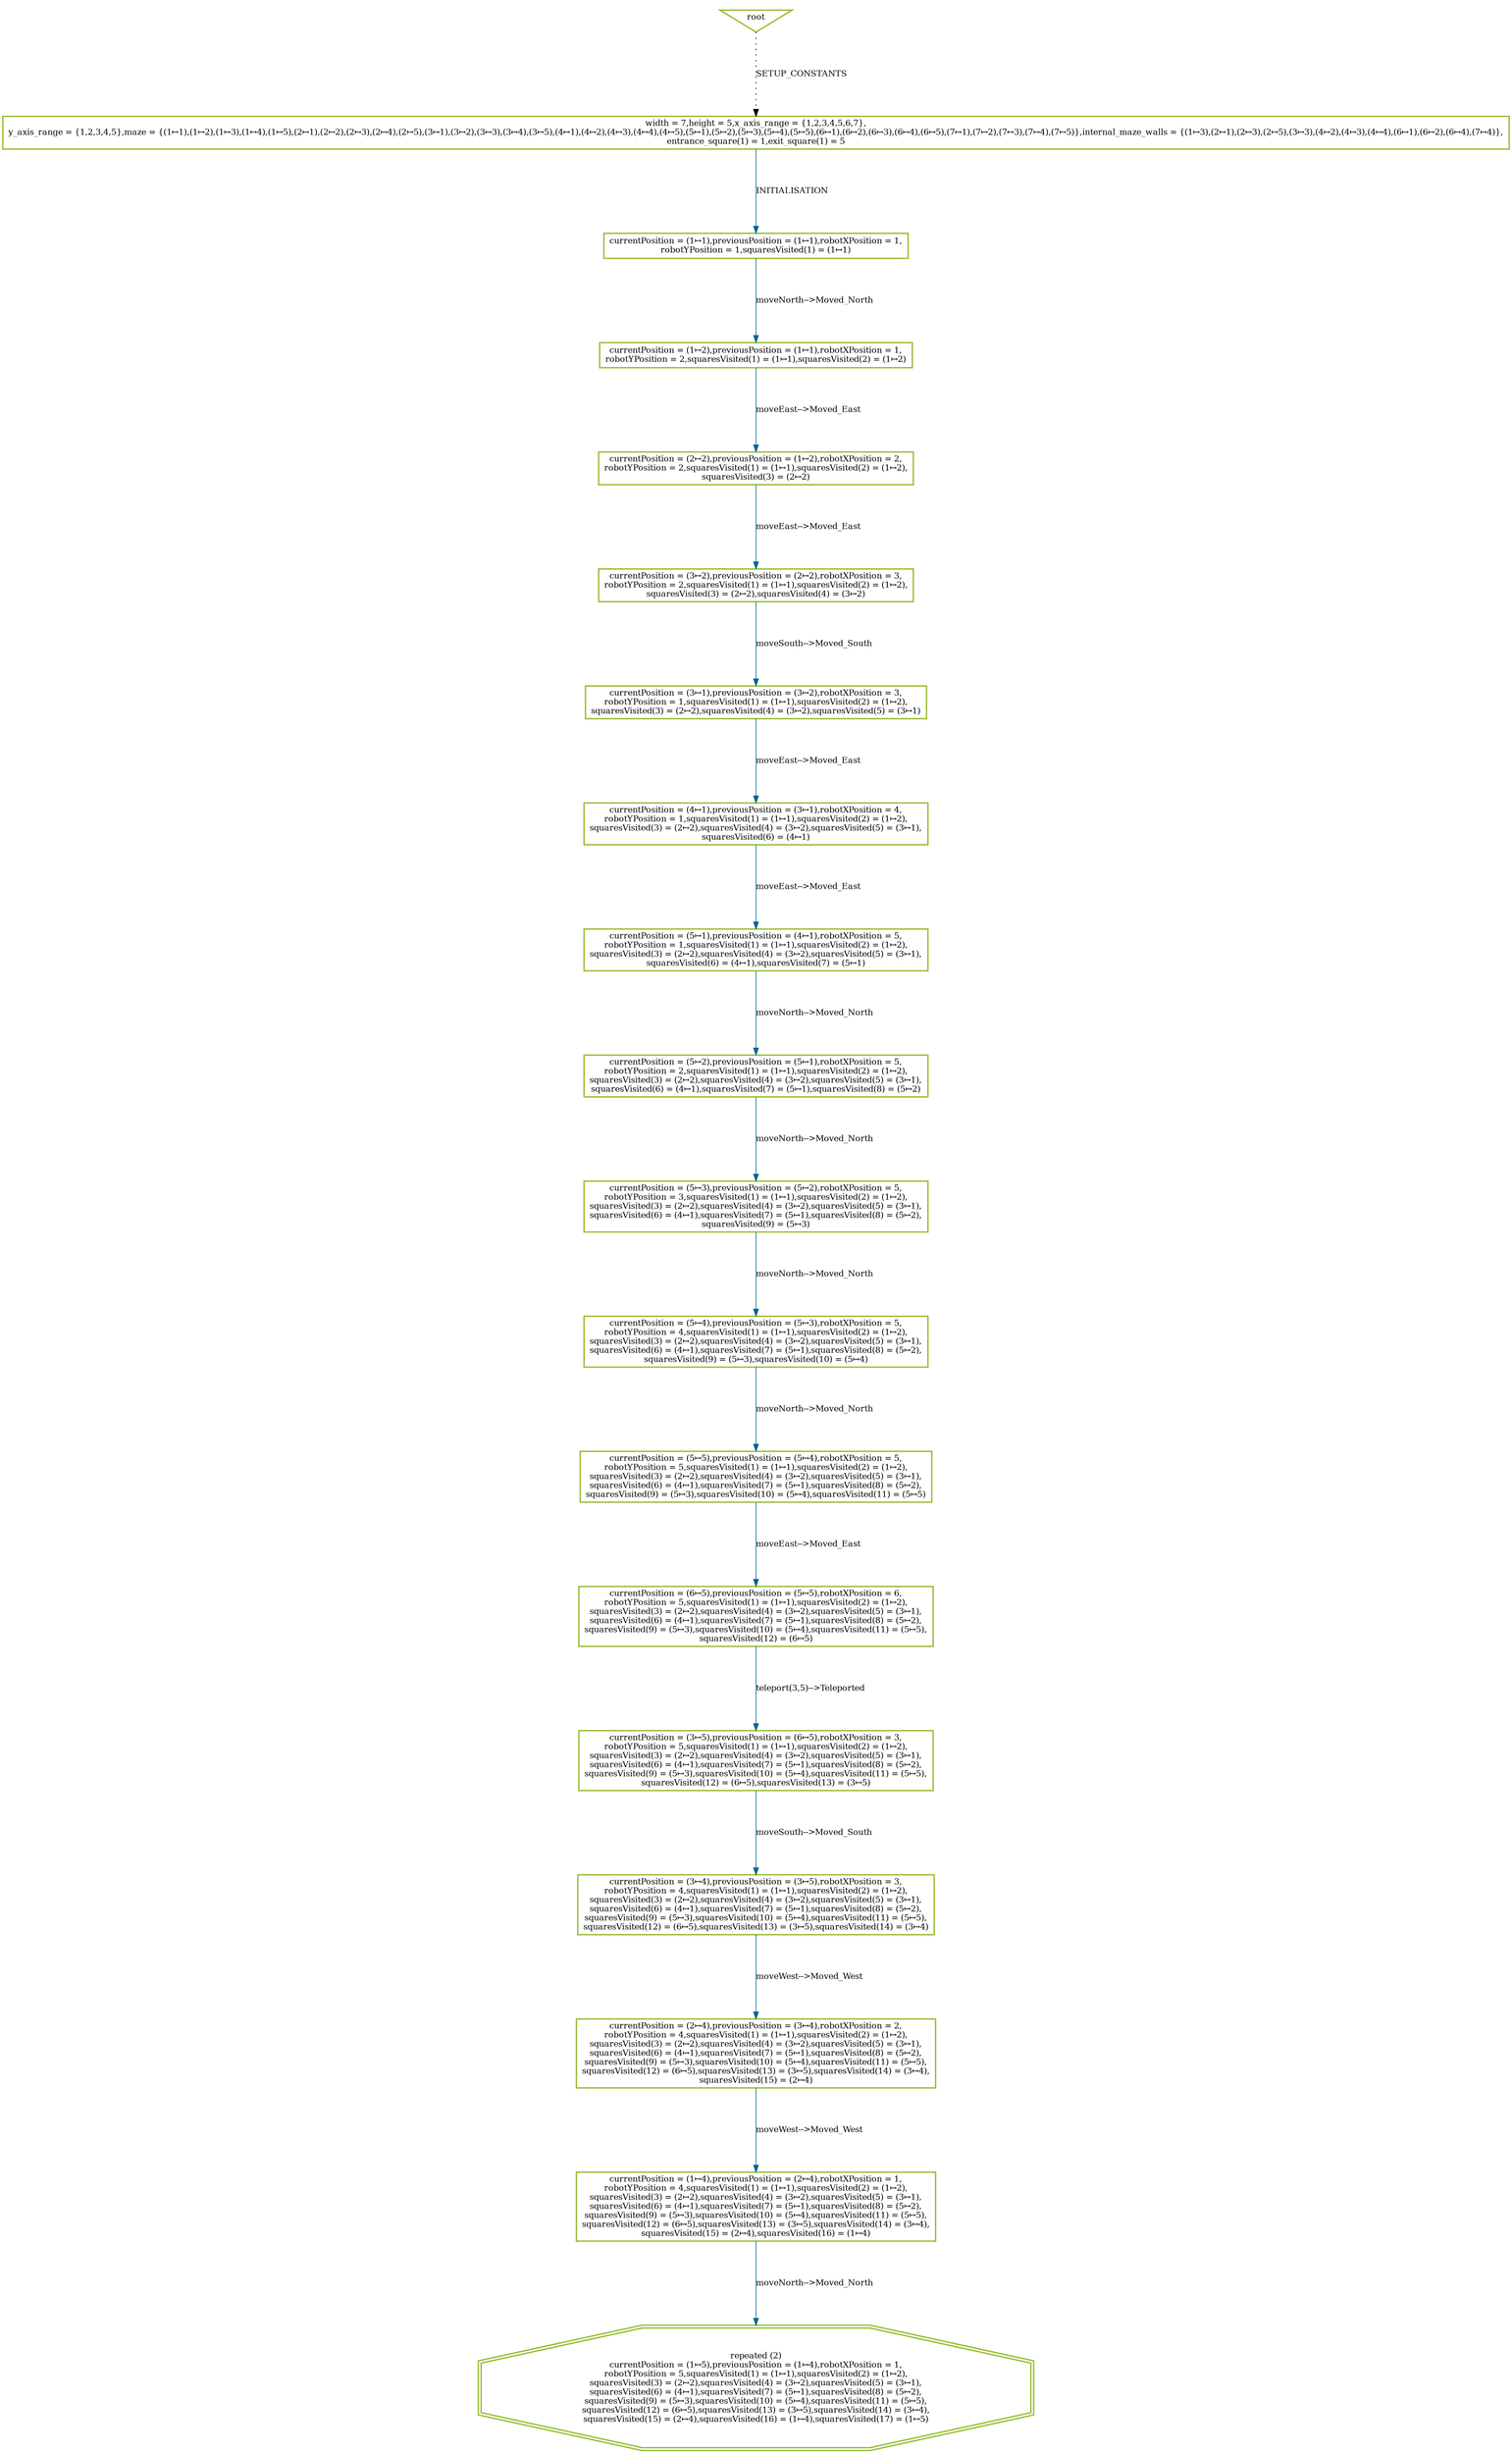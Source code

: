 digraph history {
graph [nodesep=1.5, ranksep=1.5];
0 [shape=box, color="#99BF38", fontsize=12, penwidth=2, label="width = 7,height = 5,x_axis_range = \{1,2,3,4,5,6,7\},\ny_axis_range = \{1,2,3,4,5\},maze = \{(1&#8614;1),(1&#8614;2),(1&#8614;3),(1&#8614;4),(1&#8614;5),(2&#8614;1),(2&#8614;2),(2&#8614;3),(2&#8614;4),(2&#8614;5),(3&#8614;1),(3&#8614;2),(3&#8614;3),(3&#8614;4),(3&#8614;5),(4&#8614;1),(4&#8614;2),(4&#8614;3),(4&#8614;4),(4&#8614;5),(5&#8614;1),(5&#8614;2),(5&#8614;3),(5&#8614;4),(5&#8614;5),(6&#8614;1),(6&#8614;2),(6&#8614;3),(6&#8614;4),(6&#8614;5),(7&#8614;1),(7&#8614;2),(7&#8614;3),(7&#8614;4),(7&#8614;5)\},internal_maze_walls = \{(1&#8614;3),(2&#8614;1),(2&#8614;3),(2&#8614;5),(3&#8614;3),(4&#8614;2),(4&#8614;3),(4&#8614;4),(6&#8614;1),(6&#8614;2),(6&#8614;4),(7&#8614;4)\},\nentrance_square(1) = 1,exit_square(1) = 5"];

1 [shape=box, color="#99BF38", fontsize=12, penwidth=2, label="currentPosition = (1&#8614;1),previousPosition = (1&#8614;1),robotXPosition = 1,\nrobotYPosition = 1,squaresVisited(1) = (1&#8614;1)"];

2 [shape=box, color="#99BF38", fontsize=12, penwidth=2, label="currentPosition = (1&#8614;2),previousPosition = (1&#8614;1),robotXPosition = 1,\nrobotYPosition = 2,squaresVisited(1) = (1&#8614;1),squaresVisited(2) = (1&#8614;2)"];

4 [shape=box, color="#99BF38", fontsize=12, penwidth=2, label="currentPosition = (2&#8614;2),previousPosition = (1&#8614;2),robotXPosition = 2,\nrobotYPosition = 2,squaresVisited(1) = (1&#8614;1),squaresVisited(2) = (1&#8614;2),\nsquaresVisited(3) = (2&#8614;2)"];

5 [shape=box, color="#99BF38", fontsize=12, penwidth=2, label="currentPosition = (3&#8614;2),previousPosition = (2&#8614;2),robotXPosition = 3,\nrobotYPosition = 2,squaresVisited(1) = (1&#8614;1),squaresVisited(2) = (1&#8614;2),\nsquaresVisited(3) = (2&#8614;2),squaresVisited(4) = (3&#8614;2)"];

8 [shape=box, color="#99BF38", fontsize=12, penwidth=2, label="currentPosition = (3&#8614;1),previousPosition = (3&#8614;2),robotXPosition = 3,\nrobotYPosition = 1,squaresVisited(1) = (1&#8614;1),squaresVisited(2) = (1&#8614;2),\nsquaresVisited(3) = (2&#8614;2),squaresVisited(4) = (3&#8614;2),squaresVisited(5) = (3&#8614;1)"];

12 [shape=box, color="#99BF38", fontsize=12, penwidth=2, label="currentPosition = (4&#8614;1),previousPosition = (3&#8614;1),robotXPosition = 4,\nrobotYPosition = 1,squaresVisited(1) = (1&#8614;1),squaresVisited(2) = (1&#8614;2),\nsquaresVisited(3) = (2&#8614;2),squaresVisited(4) = (3&#8614;2),squaresVisited(5) = (3&#8614;1),\nsquaresVisited(6) = (4&#8614;1)"];

14 [shape=box, color="#99BF38", fontsize=12, penwidth=2, label="currentPosition = (5&#8614;1),previousPosition = (4&#8614;1),robotXPosition = 5,\nrobotYPosition = 1,squaresVisited(1) = (1&#8614;1),squaresVisited(2) = (1&#8614;2),\nsquaresVisited(3) = (2&#8614;2),squaresVisited(4) = (3&#8614;2),squaresVisited(5) = (3&#8614;1),\nsquaresVisited(6) = (4&#8614;1),squaresVisited(7) = (5&#8614;1)"];

17 [shape=box, color="#99BF38", fontsize=12, penwidth=2, label="currentPosition = (5&#8614;2),previousPosition = (5&#8614;1),robotXPosition = 5,\nrobotYPosition = 2,squaresVisited(1) = (1&#8614;1),squaresVisited(2) = (1&#8614;2),\nsquaresVisited(3) = (2&#8614;2),squaresVisited(4) = (3&#8614;2),squaresVisited(5) = (3&#8614;1),\nsquaresVisited(6) = (4&#8614;1),squaresVisited(7) = (5&#8614;1),squaresVisited(8) = (5&#8614;2)"];

20 [shape=box, color="#99BF38", fontsize=12, penwidth=2, label="currentPosition = (5&#8614;3),previousPosition = (5&#8614;2),robotXPosition = 5,\nrobotYPosition = 3,squaresVisited(1) = (1&#8614;1),squaresVisited(2) = (1&#8614;2),\nsquaresVisited(3) = (2&#8614;2),squaresVisited(4) = (3&#8614;2),squaresVisited(5) = (3&#8614;1),\nsquaresVisited(6) = (4&#8614;1),squaresVisited(7) = (5&#8614;1),squaresVisited(8) = (5&#8614;2),\nsquaresVisited(9) = (5&#8614;3)"];

23 [shape=box, color="#99BF38", fontsize=12, penwidth=2, label="currentPosition = (5&#8614;4),previousPosition = (5&#8614;3),robotXPosition = 5,\nrobotYPosition = 4,squaresVisited(1) = (1&#8614;1),squaresVisited(2) = (1&#8614;2),\nsquaresVisited(3) = (2&#8614;2),squaresVisited(4) = (3&#8614;2),squaresVisited(5) = (3&#8614;1),\nsquaresVisited(6) = (4&#8614;1),squaresVisited(7) = (5&#8614;1),squaresVisited(8) = (5&#8614;2),\nsquaresVisited(9) = (5&#8614;3),squaresVisited(10) = (5&#8614;4)"];

27 [shape=box, color="#99BF38", fontsize=12, penwidth=2, label="currentPosition = (5&#8614;5),previousPosition = (5&#8614;4),robotXPosition = 5,\nrobotYPosition = 5,squaresVisited(1) = (1&#8614;1),squaresVisited(2) = (1&#8614;2),\nsquaresVisited(3) = (2&#8614;2),squaresVisited(4) = (3&#8614;2),squaresVisited(5) = (3&#8614;1),\nsquaresVisited(6) = (4&#8614;1),squaresVisited(7) = (5&#8614;1),squaresVisited(8) = (5&#8614;2),\nsquaresVisited(9) = (5&#8614;3),squaresVisited(10) = (5&#8614;4),squaresVisited(11) = (5&#8614;5)"];

31 [shape=box, color="#99BF38", fontsize=12, penwidth=2, label="currentPosition = (6&#8614;5),previousPosition = (5&#8614;5),robotXPosition = 6,\nrobotYPosition = 5,squaresVisited(1) = (1&#8614;1),squaresVisited(2) = (1&#8614;2),\nsquaresVisited(3) = (2&#8614;2),squaresVisited(4) = (3&#8614;2),squaresVisited(5) = (3&#8614;1),\nsquaresVisited(6) = (4&#8614;1),squaresVisited(7) = (5&#8614;1),squaresVisited(8) = (5&#8614;2),\nsquaresVisited(9) = (5&#8614;3),squaresVisited(10) = (5&#8614;4),squaresVisited(11) = (5&#8614;5),\nsquaresVisited(12) = (6&#8614;5)"];

37 [shape=box, color="#99BF38", fontsize=12, penwidth=2, label="currentPosition = (3&#8614;5),previousPosition = (6&#8614;5),robotXPosition = 3,\nrobotYPosition = 5,squaresVisited(1) = (1&#8614;1),squaresVisited(2) = (1&#8614;2),\nsquaresVisited(3) = (2&#8614;2),squaresVisited(4) = (3&#8614;2),squaresVisited(5) = (3&#8614;1),\nsquaresVisited(6) = (4&#8614;1),squaresVisited(7) = (5&#8614;1),squaresVisited(8) = (5&#8614;2),\nsquaresVisited(9) = (5&#8614;3),squaresVisited(10) = (5&#8614;4),squaresVisited(11) = (5&#8614;5),\nsquaresVisited(12) = (6&#8614;5),squaresVisited(13) = (3&#8614;5)"];

38 [shape=box, color="#99BF38", fontsize=12, penwidth=2, label="currentPosition = (3&#8614;4),previousPosition = (3&#8614;5),robotXPosition = 3,\nrobotYPosition = 4,squaresVisited(1) = (1&#8614;1),squaresVisited(2) = (1&#8614;2),\nsquaresVisited(3) = (2&#8614;2),squaresVisited(4) = (3&#8614;2),squaresVisited(5) = (3&#8614;1),\nsquaresVisited(6) = (4&#8614;1),squaresVisited(7) = (5&#8614;1),squaresVisited(8) = (5&#8614;2),\nsquaresVisited(9) = (5&#8614;3),squaresVisited(10) = (5&#8614;4),squaresVisited(11) = (5&#8614;5),\nsquaresVisited(12) = (6&#8614;5),squaresVisited(13) = (3&#8614;5),squaresVisited(14) = (3&#8614;4)"];

42 [shape=box, color="#99BF38", fontsize=12, penwidth=2, label="currentPosition = (2&#8614;4),previousPosition = (3&#8614;4),robotXPosition = 2,\nrobotYPosition = 4,squaresVisited(1) = (1&#8614;1),squaresVisited(2) = (1&#8614;2),\nsquaresVisited(3) = (2&#8614;2),squaresVisited(4) = (3&#8614;2),squaresVisited(5) = (3&#8614;1),\nsquaresVisited(6) = (4&#8614;1),squaresVisited(7) = (5&#8614;1),squaresVisited(8) = (5&#8614;2),\nsquaresVisited(9) = (5&#8614;3),squaresVisited(10) = (5&#8614;4),squaresVisited(11) = (5&#8614;5),\nsquaresVisited(12) = (6&#8614;5),squaresVisited(13) = (3&#8614;5),squaresVisited(14) = (3&#8614;4),\nsquaresVisited(15) = (2&#8614;4)"];

45 [shape=box, color="#99BF38", fontsize=12, penwidth=2, label="currentPosition = (1&#8614;4),previousPosition = (2&#8614;4),robotXPosition = 1,\nrobotYPosition = 4,squaresVisited(1) = (1&#8614;1),squaresVisited(2) = (1&#8614;2),\nsquaresVisited(3) = (2&#8614;2),squaresVisited(4) = (3&#8614;2),squaresVisited(5) = (3&#8614;1),\nsquaresVisited(6) = (4&#8614;1),squaresVisited(7) = (5&#8614;1),squaresVisited(8) = (5&#8614;2),\nsquaresVisited(9) = (5&#8614;3),squaresVisited(10) = (5&#8614;4),squaresVisited(11) = (5&#8614;5),\nsquaresVisited(12) = (6&#8614;5),squaresVisited(13) = (3&#8614;5),squaresVisited(14) = (3&#8614;4),\nsquaresVisited(15) = (2&#8614;4),squaresVisited(16) = (1&#8614;4)"];

47 [shape=doubleoctagon, color="#99BF38", fontsize=12, penwidth=2, label="repeated (2)\ncurrentPosition = (1&#8614;5),previousPosition = (1&#8614;4),robotXPosition = 1,\nrobotYPosition = 5,squaresVisited(1) = (1&#8614;1),squaresVisited(2) = (1&#8614;2),\nsquaresVisited(3) = (2&#8614;2),squaresVisited(4) = (3&#8614;2),squaresVisited(5) = (3&#8614;1),\nsquaresVisited(6) = (4&#8614;1),squaresVisited(7) = (5&#8614;1),squaresVisited(8) = (5&#8614;2),\nsquaresVisited(9) = (5&#8614;3),squaresVisited(10) = (5&#8614;4),squaresVisited(11) = (5&#8614;5),\nsquaresVisited(12) = (6&#8614;5),squaresVisited(13) = (3&#8614;5),squaresVisited(14) = (3&#8614;4),\nsquaresVisited(15) = (2&#8614;4),squaresVisited(16) = (1&#8614;4),squaresVisited(17) = (1&#8614;5)"];

root [shape=invtriangle, color="#99BF38", fontsize=12, penwidth=2, label="root"];

root -> 0 [style = dotted, color = black, label="SETUP_CONSTANTS", fontsize=12];

0 -> 1 [color = "#006391", label="INITIALISATION", fontsize=12];

1 -> 2 [color = "#006391", label="moveNorth--\>Moved_North", fontsize=12];

2 -> 4 [color = "#006391", label="moveEast--\>Moved_East", fontsize=12];

4 -> 5 [color = "#006391", label="moveEast--\>Moved_East", fontsize=12];

5 -> 8 [color = "#006391", label="moveSouth--\>Moved_South", fontsize=12];

8 -> 12 [color = "#006391", label="moveEast--\>Moved_East", fontsize=12];

12 -> 14 [color = "#006391", label="moveEast--\>Moved_East", fontsize=12];

14 -> 17 [color = "#006391", label="moveNorth--\>Moved_North", fontsize=12];

17 -> 20 [color = "#006391", label="moveNorth--\>Moved_North", fontsize=12];

20 -> 23 [color = "#006391", label="moveNorth--\>Moved_North", fontsize=12];

23 -> 27 [color = "#006391", label="moveNorth--\>Moved_North", fontsize=12];

27 -> 31 [color = "#006391", label="moveEast--\>Moved_East", fontsize=12];

31 -> 37 [color = "#006391", label="teleport(3,5)--\>Teleported", fontsize=12];

37 -> 38 [color = "#006391", label="moveSouth--\>Moved_South", fontsize=12];

38 -> 42 [color = "#006391", label="moveWest--\>Moved_West", fontsize=12];

42 -> 45 [color = "#006391", label="moveWest--\>Moved_West", fontsize=12];

45 -> 47 [color = "#006391", label="moveNorth--\>Moved_North", fontsize=12];


}
